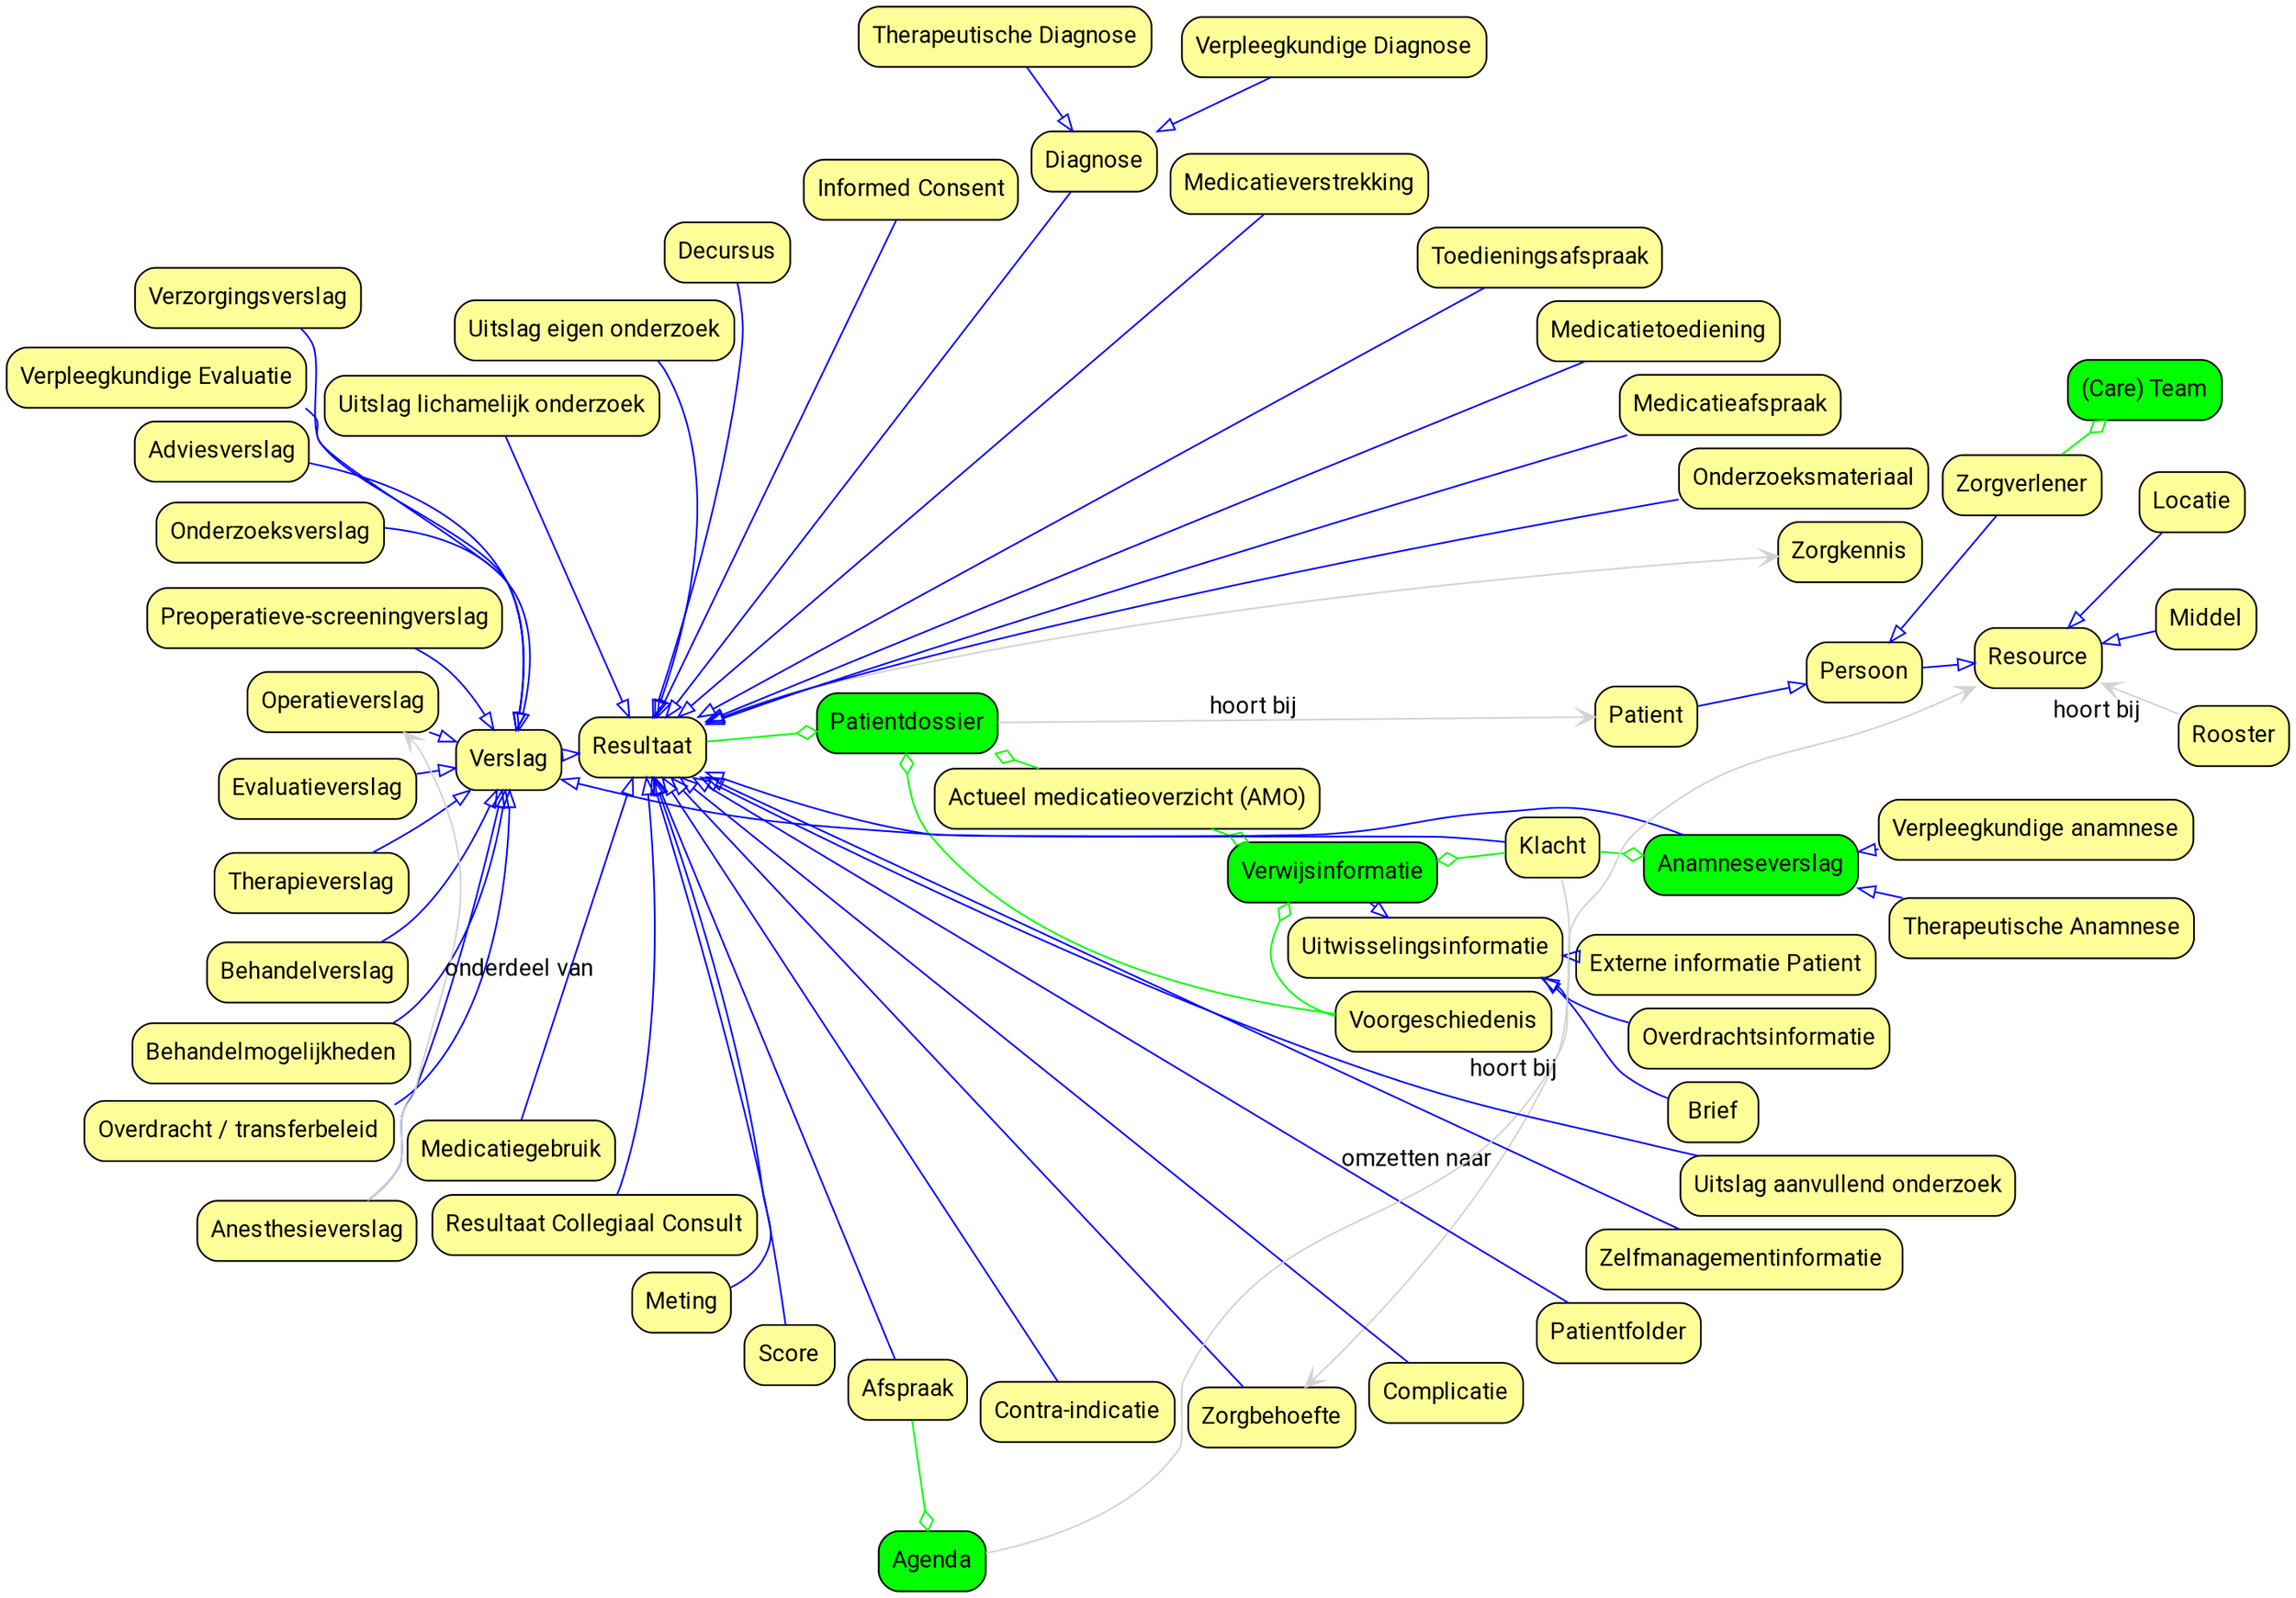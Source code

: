 
digraph{
layout=twopi;
graph [splines=true];
node [style="rounded,filled" fontname="Roboto"];
edge [fontname="Roboto" nodesep="1"];
overlap=false;
"2.16.840.1.113883.2.4.3.11.29.4.293" [shape=rect fillcolor="#ffff99" label="Zorgverlener" tooltip="Persoon die beroepsmatig zorg verleent uit hoofde van een bepaalde kwalificatie en/of goedkeuring hiertoe van een bevoegde instantie.. "];
				"1960" [shape=rect fontcolor=black fillcolor=green label="Patientdossier" tooltip="Alle gegevens die over één patiënt vastgelegd zijn. "];
				"1684" [shape=rect fillcolor="#ffff99" label="Resource" tooltip=" "];
				"1766" [shape=rect fillcolor="#ffff99" label="Resultaat" tooltip="Vastlegging van het resultaat van een activiteit. "];
				"1759" [shape=rect fillcolor="#ffff99" label="Onderzoeksmateriaal" tooltip="Menselijk lichaam, of van het menselijk lichaam afkomstig materiaal waarop onderzoek kan worden verricht t.b.v. diagnostiek, behandeling of wetenschappelijk onderzoek.&#10; "];
				"1820" [shape=rect fillcolor="#ffff99" label="Klacht" tooltip=" "];
				"2146" [shape=rect fillcolor="#ffff99" label="Medicatieafspraak" tooltip="Voorstel van een zorgverlener in de rol van voorschrijver tot gebruik van medicatie door een patiënt. "];
				"2150" [shape=rect fillcolor="#ffff99" label="Medicatietoediening" tooltip="Beschrijving van de daadwerkelijke toediening van een medicament aan een patiënt. "];
				"2154" [shape=rect fillcolor="#ffff99" label="Toedieningsafspraak" tooltip="De levering van een medicatieproduct aan een specifieke patiënt (of de toediener of een vertegenwoordiger), met de bedoeling dat het gebruikt wordt volgens een meegeleverde instructie (meestal als uitvoering van het verstrekkingsverzoek in een medicatievoorschrift). "];
				"2155" [shape=rect fillcolor="#ffff99" label="Medicatieverstrekking" tooltip="Beschrijving van het ter hand stellen van een geneesmiddel. "];
				"1983" [shape=rect fillcolor="#ffff99" label="Diagnose" tooltip="Vastlegging van de naam van de ziekte of aandoening waaraan iemand verondersteld wordt te lijden, gesteld door de arts. "];
				"1993" [shape=rect fillcolor="#ffff99" label="Informed Consent" tooltip="Ondertekende verklaring van een patiënt dat hij/zij instemt met datgene wat in de verklaring is vastgelegd, bijvoorbeeld inzake aard, aanpak en risico, m.b.t. (wetenschappelijk) onderzoek, diagnostiek of behandeling die de patiënt ondergaat.&#10; "];
				"2097" [shape=rect fillcolor="#ffff99" label="Decursus" tooltip="Beschrijving van het chronologisch verloop van het ziekteproces van een pati?nt en van de voortgang van de behandeling, opgeschreven/samengevat door de arts.&#10;NB: Er bestaan verschillende opvattingen/invullingen van het begrip decursus. "];
				"1809" [shape=rect fillcolor="#ffff99" label="Actueel medicatieoverzicht (AMO)" tooltip="Vastlegging van het actuele medicatiegebruik door een patiënt. "];
				"1824" [shape=rect fillcolor="#ffff99" label="Voorgeschiedenis" tooltip=" "];
				"1946" [shape=rect fontcolor=black fillcolor=green label="Verwijsinformatie" tooltip="De informatie waarmee een zorgverlener een patiënt naar een andere zorgverlener (evt. in een zorginstelling) verwijst. "];
				"1938" [shape=rect fillcolor="#ffff99" label="Uitwisselingsinformatie" tooltip="Informatie die tussen zorgverleners / -instellingen wordt uitgewisseld. Specifieke vormen zijn Verwijsinformatie en Overdrachtsinformatie. "];
				"1826" [shape=rect fillcolor="#ffff99" label="Uitslag eigen onderzoek" tooltip="Bevindingen van het onderzoek dat door de zorgverlener zelf is uitgevoerd. "];
				"1821" [shape=rect fillcolor="#ffff99" label="Uitslag lichamelijk onderzoek" tooltip="Bevindingen van de observaties van onderzochte lichamelijke functies.&#10; "];
				"1723" [shape=rect fillcolor="#ffff99" label="Verslag" tooltip=" "];
				"2157" [shape=rect fillcolor="#ffff99" label="Medicatiegebruik" tooltip="Vastlegging  van de inname of toediening van voorgeschreven of zelfzorgmedicatie, zoals gerapporteerd door de patiënt zelf, een mantelzorger of een zorgverlener. "];
				"2166" [shape=rect fillcolor="#ffff99" label="Verzorgingsverslag" tooltip=" "];
				"2165" [shape=rect fillcolor="#ffff99" label="Verpleegkundige Evaluatie" tooltip="Beoordeling van de geleverde verpleegkundige zorg, waarin ook de mening en ervaringen van de patiënt aan bod kunnen komen. "];
				"2163" [shape=rect fillcolor="#ffff99" label="Verpleegkundige Diagnose" tooltip="Vastlegging van de naam van de ziekte of aandoening waaraan iemand verondersteld wordt te lijden, gesteld door de verpleegkundige.&#10; "];
				"2084" [shape=rect fillcolor="#ffff99" label="Brief" tooltip="Document waarmee zorgverleners elkaar informeren over de status van de patiënt, diens ziektegeschiedenis en behandeling(en), bv. bij ontslag, opname, of andere overdrachtssituaties. "];
				"2080" [shape=rect fillcolor="#ffff99" label="Adviesverslag" tooltip="Vastlegging van het gegeven advies. "];
				"1924" [shape=rect fillcolor="#ffff99" label="Overdrachtsinformatie" tooltip="Een selectie van gegevens uit het dossier bestemd voor de overdracht van de patient "];
				"1854" [shape=rect fillcolor="#ffff99" label="Externe informatie Patient" tooltip="Externe (medische) informatie, door de patiënt aangeleverd. "];
				"1779" [shape=rect fillcolor="#ffff99" label="Onderzoeksverslag" tooltip="Vastlegging van de bevindingen van het uitgevoerde onderzoek. "];
				"1848" [shape=rect fontcolor=black fillcolor=green label="Anamneseverslag" tooltip="Vastlegging van het vraaggesprek tussen zorgverlener en patiënt (of zijn / haar omgeving), waarbij de zorgverlener gerichte vragen n.a.v. de zorgvraag. "];
				"1715" [shape=rect fillcolor="#ffff99" label="Preoperatieve-screeningverslag" tooltip="Vastlegging van de bevindingen van de preoperatieve screening. "];
				"2143" [shape=rect fillcolor="#ffff99" label="Resultaat Collegiaal Consult" tooltip=" "];
				"2172" [shape=rect fillcolor="#ffff99" label="Meting" tooltip="Synoniem is ruwe uitslag. "];
				"2173" [shape=rect fillcolor="#ffff99" label="Score" tooltip=" "];
				"1695" [shape=rect fillcolor="#ffff99" label="Operatieverslag" tooltip="Vastlegging van het verloop van een uitgevoerde operatie, inclusief gebruikte materialen. "];
				"2182" [shape=rect fillcolor="#ffff99" label="Evaluatieverslag" tooltip="Vastlegging van het gesprek met de patiënt bij het beëindigen van zorgverlening, waarin informatie wordt verstrekt over nazorg, en waarin de mening en ervaringen van de patiënt aan bod kunnen komen over verleende zorg. "];
				"2180" [shape=rect fillcolor="#ffff99" label="Therapeutische Anamnese" tooltip="Achtergrond en voorgeschiedenis van een patiënt, achterhaald via systematische ondervraging door een paramedisch zorgverlener. "];
				"2178" [shape=rect fillcolor="#ffff99" label="Therapieverslag" tooltip="Vastlegging van de door de paramedische zorgverlener uitgevoerde therapie. "];
				"2176" [shape=rect fillcolor="#ffff99" label="Therapeutische Diagnose" tooltip="Vastlegging van de naam van de ziekte of aandoening waaraan iemand verondersteld wordt te lijden. "];
				"2014" [shape=rect fillcolor="#ffff99" label="Verpleegkundige anamnese" tooltip="Achtergrond en voorgeschiedenis van een patiënt, achterhaald via systematische ondervraging door een verpleegkundige "];
				"2162" [shape=rect fillcolor="#ffff99" label="Behandelverslag" tooltip="Vastlegging van de behandeling van de patiënt, anders dan medicamenteus, operatief, paramedisch, verpleegkundig of verzorgend. "];
				"1693" [shape=rect fillcolor="#ffff99" label="Rooster" tooltip="Een overzicht met data en tijdstippen waarin de beschikbaarheid (bezette en open slots) van één resource is vastgelegd. . "];
				"1710" [shape=rect fillcolor="#ffff99" label="Middel" tooltip="Een gebruiksartikel binnen de zorginstelling dat wordt aangewend om het proces te ondersteunen (bijvoorbeeld apparatuur). "];
				"1726" [shape=rect fillcolor="#ffff99" label="Persoon" tooltip="Persoon die een rol heeft in het zorgproces, dit kan ook een patiënt zijn. "];
				"1688" [shape=rect fillcolor="#ffff99" label="Afspraak" tooltip="Vastlegging van gegevens m.b.t. een afspraak van een patiënt met een zorgverlener. "];
				"2148" [shape=rect fillcolor="#ffff99" label="Contra-indicatie" tooltip="Aandoening, ziekte of klacht, waarbij een bepaalde therapie, bijvoorbeeld medicatie, niet mag worden toegepast. "];
				"2181" [shape=rect fontcolor=black fillcolor=green label="(Care) Team" tooltip="Een groep zorgverleners, veelal van verschillende discplines, die is toegewezen aan een patiënt. "];
				"1965" [shape=rect fillcolor="#ffff99" label="Patient" tooltip="Administratieve informatie over een patiënt. Dit is een persoon die zorg (bv. medisch, paramedisch of verpleegkundig) ontvangt van een zorgverlener. "];
				"2144" [shape=rect fillcolor="#ffff99" label="Behandelmogelijkheden" tooltip="De behandelopties die tijdens consult en diagnostisch traject benoemd zijn. "];
				"1914" [shape=rect fillcolor="#ffff99" label="Overdracht / transferbeleid" tooltip="Beleid t.a.v. overdracht van de patiënt, o.a. reden, behandeldoel en bestemming. "];
				"1860" [shape=rect fillcolor="#ffff99" label="Zorgbehoefte" tooltip="De door een zorgverlener vastgestelde zorgbehoefte van een patiënt. "];
				"2196" [shape=rect fillcolor="#ffff99" label="Complicatie" tooltip="Vastlegging van de onbedoelde en ongewenste uitkomsten, tijdens of volgend op het handelen van een zorgverlener, die voor de gezondheid van de patiënt zodanig nadelig zijn dat aanpassing van het medisch (be)handelen noodzakelijk is, dan wel dat er sprake is van onherstelbare schade. "];
				"2197" [shape=rect fillcolor="#ffff99" label="Anesthesieverslag" tooltip="Vastlegging van de tijdens een operatie uitgevoerde anesthesie. "];
				"2193" [shape=rect fillcolor="#ffff99" label="Patientfolder" tooltip="Informatie over ziekte en behandeling zoals deze wordt verstrekt aan de patiënt door een zorgverlener. "];
				"2.16.840.1.113883.2.4.3.11.29.4.239" [shape=rect fillcolor="#ffff99" label="Zelfmanagementinformatie " tooltip="Nog door de behandelend arts te valideren informatie verkregen van de pati?nt als resultaat van zijn eigen zorgproces bijvoorbeeld meting, dagboek, foto, etc. Dit kan worden verkregen uit bijvoorbeeld ingevulde vragenlijsten of een persoonlijk gezondheidsdossier. "];
				"2.16.840.1.113883.2.4.3.11.29.4.297" [shape=rect fillcolor="#ffff99" label="Locatie" tooltip="Plaats of ruimte waar patiëntenzorg (bijv. consultatie, behandeling en diagnostiek) plaatsvindt. "];
				"2526" [shape=rect fontcolor=black fillcolor=green label="Agenda" tooltip="Een overzicht met data en tijdstippen waarin de geplande afspraken van één specifieke resource (persoon of middel) zijn vastgelegd. Een groepsagenda is een aggregatie van meerdere agenda's. "];
				"2192" [shape=rect fillcolor="#ffff99" label="Uitslag aanvullend onderzoek" tooltip=" "];
				"2.16.840.1.113883.2.4.3.11.29.4.246" [shape=rect fillcolor="#ffff99" label="Zorgkennis" tooltip="Publicaties, vakliteratuur, kennis over zorg "];
				"1766"->"1960" [arrowhead=odiamond color=green];
				"1759"->"1766" [arrowhead=empty color=blue];
				"2097"->"1766" [arrowhead=empty color=blue];
				"1809"->"1960" [arrowhead=odiamond color=green];
				"1824"->"1960" [arrowhead=odiamond color=green];
				"1824"->"1946" [arrowhead=odiamond color=green];
				"1820"->"1946" [arrowhead=odiamond color=green];
				"1809"->"1946" [arrowhead=odiamond color=green];
				"1688"->"1766" [arrowhead=empty color=blue];
				"1946"->"1938" [arrowhead=empty color=blue];
				"1983"->"1766" [arrowhead=empty color=blue];
				"1723"->"1766" [arrowhead=empty color=blue];
				"1826"->"1766" [arrowhead=empty color=blue];
				"1821"->"1766" [arrowhead=empty color=blue];
				"2166"->"1723" [arrowhead=empty color=blue];
				"2165"->"1723" [arrowhead=empty color=blue];
				"2163"->"1983" [arrowhead=empty color=blue];
				"2080"->"1723" [arrowhead=empty color=blue];
				"2146"->"1766" [arrowhead=empty color=blue];
				"2150"->"1766" [arrowhead=empty color=blue];
				"2154"->"1766" [arrowhead=empty color=blue];
				"2155"->"1766" [arrowhead=empty color=blue];
				"2157"->"1766" [arrowhead=empty color=blue];
				"1924"->"1938" [arrowhead=empty color=blue];
				"1854"->"1938" [arrowhead=empty color=blue];
				"1779"->"1723" [arrowhead=empty color=blue];
				"1848"->"1723" [arrowhead=empty color=blue];
				"1820"->"1848" [arrowhead=odiamond color=green];
				"1715"->"1723" [arrowhead=empty color=blue];
				"2143"->"1766" [arrowhead=empty color=blue];
				"2172"->"1766" [arrowhead=empty color=blue];
				"2173"->"1766" [arrowhead=empty color=blue];
				"1695"->"1723" [arrowhead=empty color=blue];
				"2182"->"1723" [arrowhead=empty color=blue];
				"2180"->"1848" [arrowhead=empty color=blue];
				"2178"->"1723" [arrowhead=empty color=blue];
				"2176"->"1983" [arrowhead=empty color=blue];
				"2014"->"1848" [arrowhead=empty color=blue];
				"2162"->"1723" [arrowhead=empty color=blue];
				"1693"->"1684" [arrowhead=vee color=lightgray label="hoort bij"];
				"2.16.840.1.113883.2.4.3.11.29.4.297"->"1684" [arrowhead=empty color=blue];
				"1710"->"1684" [arrowhead=empty color=blue];
				"1726"->"1684" [arrowhead=empty color=blue];
				"2084"->"1938" [arrowhead=empty color=blue];
				"2.16.840.1.113883.2.4.3.11.29.4.293"->"1726" [arrowhead=empty color=blue];
				"2.16.840.1.113883.2.4.3.11.29.4.293"->"2181" [arrowhead=odiamond color=green];
				"1965"->"1726" [arrowhead=empty color=blue];
				"2144"->"1723" [arrowhead=empty color=blue];
				"1914"->"1723" [arrowhead=empty color=blue];
				"1960"->"1965" [arrowhead=vee color=lightgray label="hoort bij"];
				"1820"->"1860" [arrowhead=vee color=lightgray label="omzetten naar"];
				"2196"->"1766" [arrowhead=empty color=blue];
				"2197"->"1723" [arrowhead=empty color=blue];
				"2148"->"1766" [arrowhead=empty color=blue];
				"1860"->"1766" [arrowhead=empty color=blue];
				"1820"->"1766" [arrowhead=empty color=blue];
				"2193"->"1766" [arrowhead=empty color=blue];
				"2197"->"1695" [arrowhead=vee color=lightgray label="onderdeel van"];
				"1993"->"1766" [arrowhead=empty color=blue];
				"2.16.840.1.113883.2.4.3.11.29.4.239"->"1766" [arrowhead=empty color=blue];
				"1688"->"2526" [arrowhead=odiamond color=green];
				"2526"->"1684" [arrowhead=vee color=lightgray label="hoort bij"];
				"2192"->"1766" [arrowhead=empty color=blue];
				"1766"->"2.16.840.1.113883.2.4.3.11.29.4.246" [arrowhead=vee color=lightgray label=""];
				
}
	